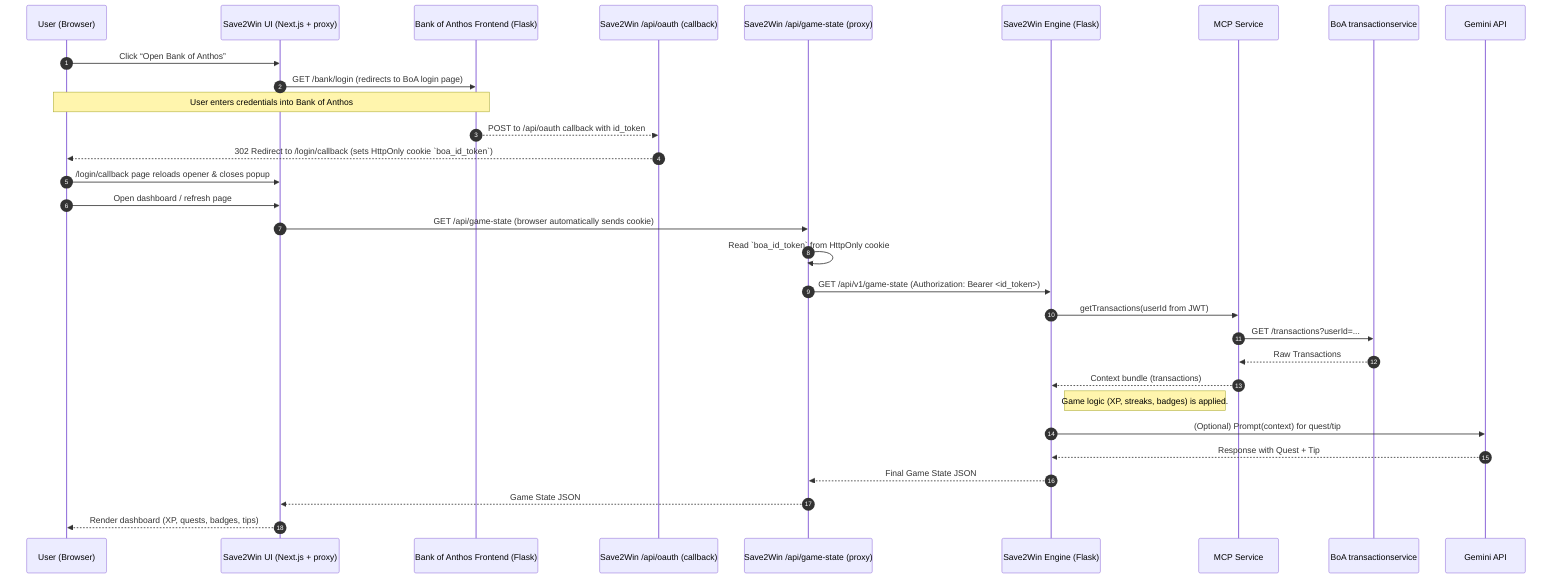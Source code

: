 sequenceDiagram
  autonumber
  participant U as User (Browser)
  participant UI as Save2Win UI (Next.js + proxy)
  participant BoA as Bank of Anthos Frontend (Flask)
  participant CB as Save2Win /api/oauth (callback)
  participant API as Save2Win /api/game-state (proxy)
  participant ENG as Save2Win Engine (Flask)
  participant MCP as MCP Service
  participant TXS as BoA transactionservice
  participant GEM as Gemini API

  %% ---- Login / OAuth ----
  U->>UI: Click “Open Bank of Anthos”
  UI->>BoA: GET /bank/login (redirects to BoA login page)
  Note over U, BoA: User enters credentials into Bank of Anthos
  BoA-->>CB: POST to /api/oauth callback with id_token
  CB-->>U: 302 Redirect to /login/callback (sets HttpOnly cookie `boa_id_token`)
  U->>UI: /login/callback page reloads opener & closes popup

  %% ---- Session & Data ----
  U->>UI: Open dashboard / refresh page
  UI->>API: GET /api/game-state (browser automatically sends cookie)
  API->>API: Read `boa_id_token` from HttpOnly cookie
  API->>ENG: GET /api/v1/game-state (Authorization: Bearer <id_token>)

  %% ---- Engine gathers context & computes ----
  ENG->>MCP: getTransactions(userId from JWT)
  MCP->>TXS: GET /transactions?userId=...
  TXS-->>MCP: Raw Transactions
  MCP-->>ENG: Context bundle (transactions)

  Note right of ENG: Game logic (XP, streaks, badges) is applied.

  ENG->>GEM: (Optional) Prompt(context) for quest/tip
  GEM-->>ENG: Response with Quest + Tip

  ENG-->>API: Final Game State JSON
  API-->>UI: Game State JSON
  UI-->>U: Render dashboard (XP, quests, badges, tips)
